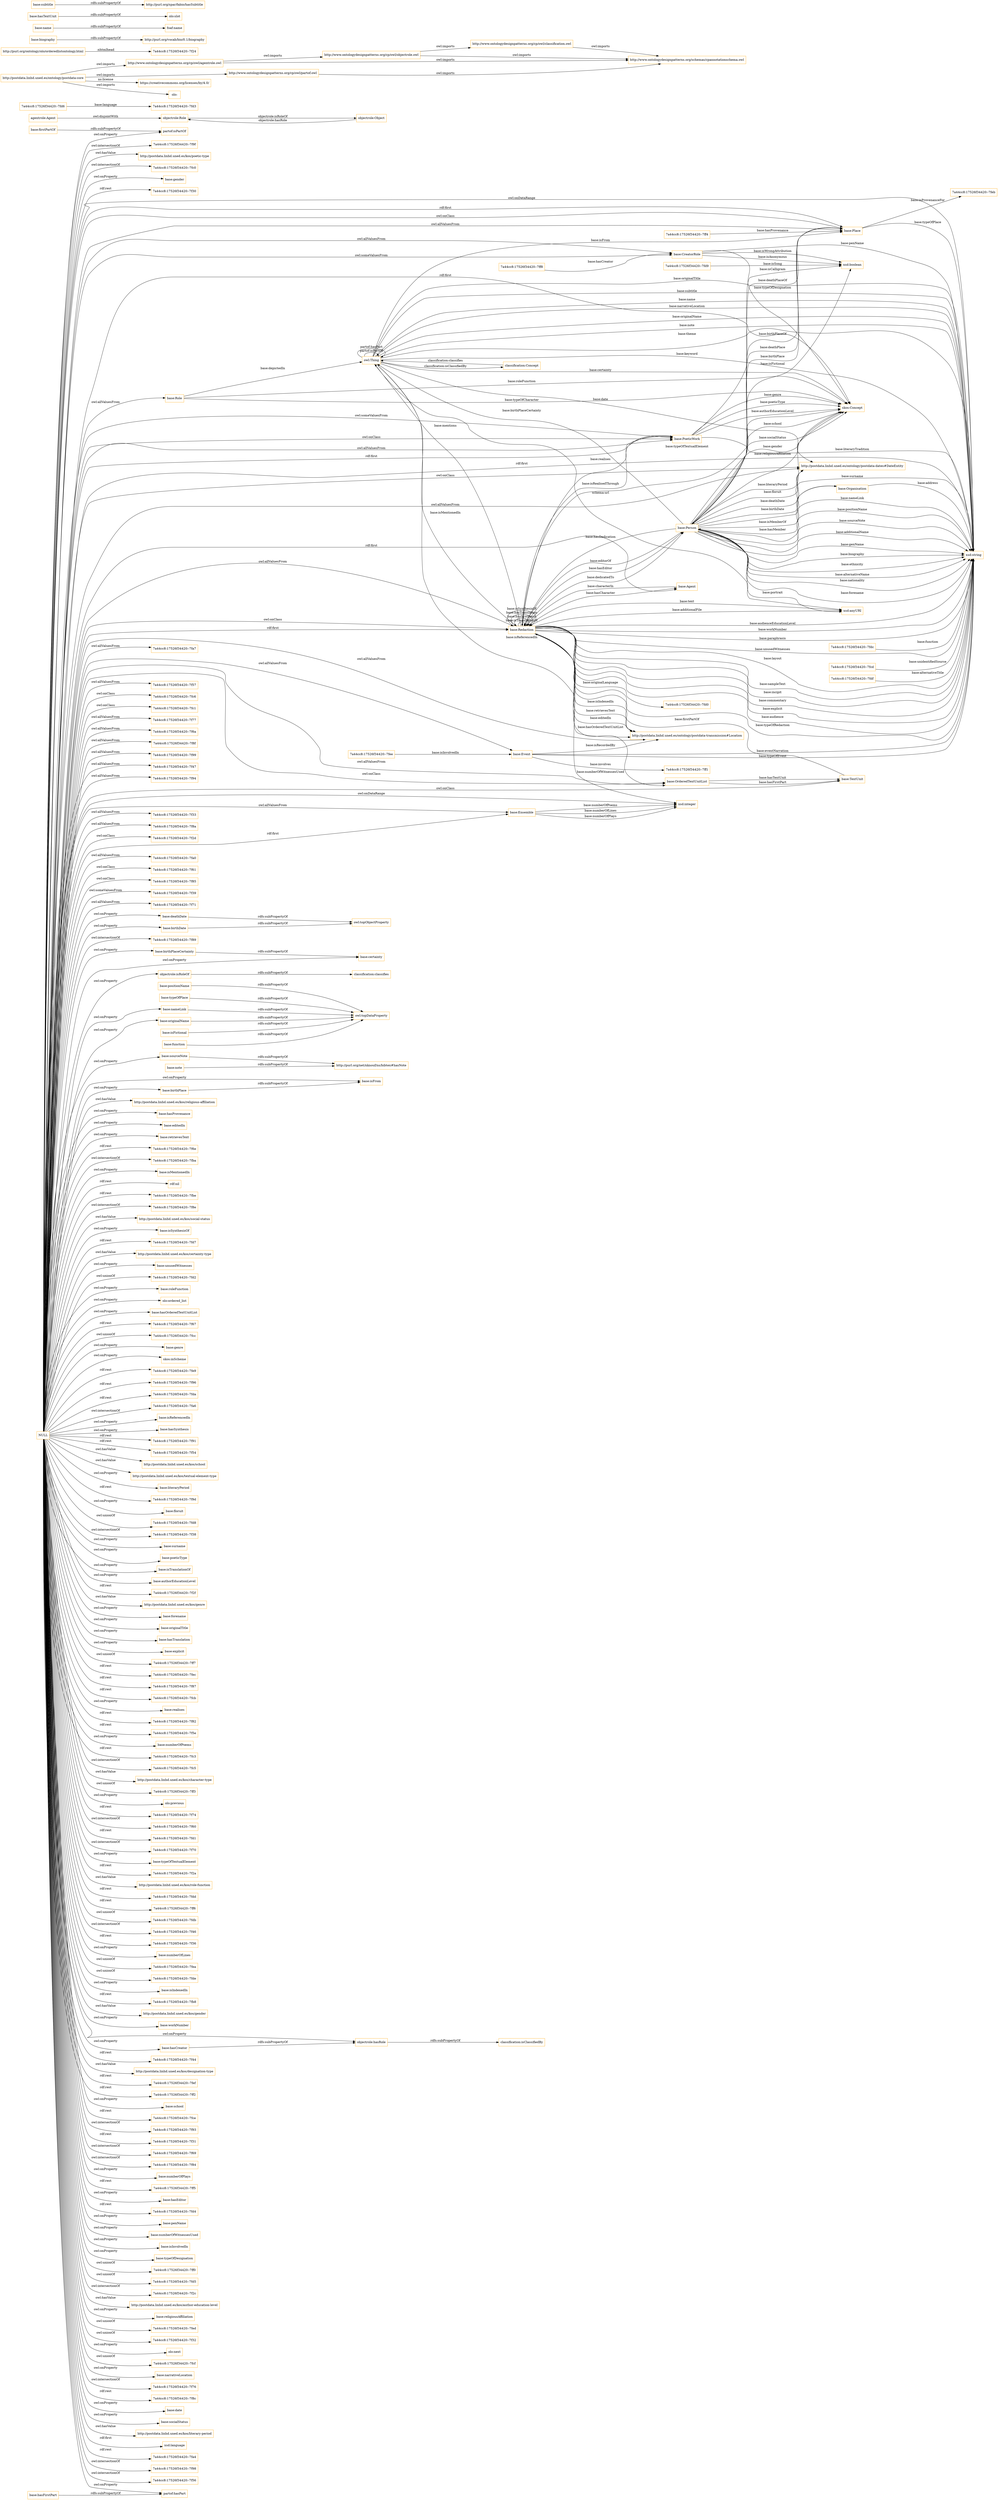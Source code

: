 digraph ar2dtool_diagram { 
rankdir=LR;
size="1501"
node [shape = rectangle, color="orange"]; "base:Role" "7a44cc8:17526f34420:-7fa7" "base:OrderedTextUnitList" "7a44cc8:17526f34420:-7f57" "7a44cc8:17526f34420:-7feb" "7a44cc8:17526f34420:-7fc6" "7a44cc8:17526f34420:-7fc1" "agentrole:Agent" "7a44cc8:17526f34420:-7f77" "7a44cc8:17526f34420:-7f6a" "7a44cc8:17526f34420:-7f8f" "base:Agent" "base:CreatorRole" "base:Person" "7a44cc8:17526f34420:-7f99" "base:Organisation" "7a44cc8:17526f34420:-7f47" "7a44cc8:17526f34420:-7f94" "base:Redaction" "base:Ensemble" "7a44cc8:17526f34420:-7fd6" "7a44cc8:17526f34420:-7f33" "7a44cc8:17526f34420:-7f8a" "7a44cc8:17526f34420:-7fee" "base:TextUnit" "skos:Concept" "http://postdata.linhd.uned.es/ontology/postdata-dates#DateEntity" "base:Place" "7a44cc8:17526f34420:-7ff4" "7a44cc8:17526f34420:-7f2d" "7a44cc8:17526f34420:-7fdc" "7a44cc8:17526f34420:-7ff1" "base:Event" "7a44cc8:17526f34420:-7fa0" "7a44cc8:17526f34420:-7f61" "7a44cc8:17526f34420:-7fd9" "7a44cc8:17526f34420:-7fcd" "7a44cc8:17526f34420:-7fdf" "7a44cc8:17526f34420:-7f85" "http://postdata.linhd.uned.es/ontology/postdata-transmission#Location" "7a44cc8:17526f34420:-7f39" "base:PoeticWork" "7a44cc8:17526f34420:-7f71" "7a44cc8:17526f34420:-7ff8" "owl:Thing" "objectrole:Role" "objectrole:Object" "classification:Concept" ; /*classes style*/
	"base:deathDate" -> "owl:topObjectProperty" [ label = "rdfs:subPropertyOf" ];
	"http://www.ontologydesignpatterns.org/cp/owl/objectrole.owl" -> "http://www.ontologydesignpatterns.org/cp/owl/classification.owl" [ label = "owl:imports" ];
	"http://www.ontologydesignpatterns.org/cp/owl/objectrole.owl" -> "http://www.ontologydesignpatterns.org/schemas/cpannotationschema.owl" [ label = "owl:imports" ];
	"http://www.ontologydesignpatterns.org/cp/owl/classification.owl" -> "http://www.ontologydesignpatterns.org/schemas/cpannotationschema.owl" [ label = "owl:imports" ];
	"http://purl.org/ontology/olo/orderedlistontology.html" -> "7a44cc8:17526f34420:-7f24" [ label = ":xhtmlhead" ];
	"base:firstPartOf" -> "partof:isPartOf" [ label = "rdfs:subPropertyOf" ];
	"agentrole:Agent" -> "objectrole:Role" [ label = "owl:disjointWith" ];
	"base:birthPlaceCertainty" -> "base:certainty" [ label = "rdfs:subPropertyOf" ];
	"base:biography" -> "http://purl.org/vocab/bio/0.1/biography" [ label = "rdfs:subPropertyOf" ];
	"objectrole:isRoleOf" -> "classification:classifies" [ label = "rdfs:subPropertyOf" ];
	"base:nameLink" -> "owl:topDataProperty" [ label = "rdfs:subPropertyOf" ];
	"base:sourceNote" -> "http://purl.org/net/nknouf/ns/bibtex#hasNote" [ label = "rdfs:subPropertyOf" ];
	"base:name" -> "foaf:name" [ label = "rdfs:subPropertyOf" ];
	"base:hasTextUnit" -> "olo:slot" [ label = "rdfs:subPropertyOf" ];
	"NULL" -> "base:birthPlace" [ label = "owl:onProperty" ];
	"NULL" -> "http://postdata.linhd.uned.es/kos/religious-affiliation" [ label = "owl:hasValue" ];
	"NULL" -> "7a44cc8:17526f34420:-7f6a" [ label = "owl:allValuesFrom" ];
	"NULL" -> "base:PoeticWork" [ label = "owl:allValuesFrom" ];
	"NULL" -> "base:CreatorRole" [ label = "owl:someValuesFrom" ];
	"NULL" -> "base:hasProvenance" [ label = "owl:onProperty" ];
	"NULL" -> "base:editedIn" [ label = "owl:onProperty" ];
	"NULL" -> "base:Place" [ label = "rdf:first" ];
	"NULL" -> "base:retrievesText" [ label = "owl:onProperty" ];
	"NULL" -> "7a44cc8:17526f34420:-7f8a" [ label = "owl:allValuesFrom" ];
	"NULL" -> "7a44cc8:17526f34420:-7f6e" [ label = "rdf:rest" ];
	"NULL" -> "7a44cc8:17526f34420:-7fba" [ label = "owl:intersectionOf" ];
	"NULL" -> "7a44cc8:17526f34420:-7fa0" [ label = "owl:allValuesFrom" ];
	"NULL" -> "base:PoeticWork" [ label = "rdf:first" ];
	"NULL" -> "base:isMentionedIn" [ label = "owl:onProperty" ];
	"NULL" -> "base:birthDate" [ label = "owl:onProperty" ];
	"NULL" -> "rdf:nil" [ label = "rdf:rest" ];
	"NULL" -> "7a44cc8:17526f34420:-7fbe" [ label = "rdf:rest" ];
	"NULL" -> "7a44cc8:17526f34420:-7f8e" [ label = "owl:intersectionOf" ];
	"NULL" -> "7a44cc8:17526f34420:-7f8f" [ label = "owl:allValuesFrom" ];
	"NULL" -> "http://postdata.linhd.uned.es/kos/social-status" [ label = "owl:hasValue" ];
	"NULL" -> "base:isSynthesisOf" [ label = "owl:onProperty" ];
	"NULL" -> "7a44cc8:17526f34420:-7fd7" [ label = "rdf:rest" ];
	"NULL" -> "base:birthPlaceCertainty" [ label = "owl:onProperty" ];
	"NULL" -> "http://postdata.linhd.uned.es/kos/certainty-type" [ label = "owl:hasValue" ];
	"NULL" -> "base:unusedWitnesses" [ label = "owl:onProperty" ];
	"NULL" -> "7a44cc8:17526f34420:-7fd2" [ label = "owl:unionOf" ];
	"NULL" -> "objectrole:isRoleOf" [ label = "owl:onProperty" ];
	"NULL" -> "base:roleFunction" [ label = "owl:onProperty" ];
	"NULL" -> "partof:isPartOf" [ label = "owl:onProperty" ];
	"NULL" -> "olo:ordered_list" [ label = "owl:onProperty" ];
	"NULL" -> "base:hasOrderedTextUnitList" [ label = "owl:onProperty" ];
	"NULL" -> "7a44cc8:17526f34420:-7fc1" [ label = "owl:onClass" ];
	"NULL" -> "7a44cc8:17526f34420:-7f67" [ label = "rdf:rest" ];
	"NULL" -> "7a44cc8:17526f34420:-7fcc" [ label = "owl:unionOf" ];
	"NULL" -> "7a44cc8:17526f34420:-7f39" [ label = "owl:someValuesFrom" ];
	"NULL" -> "base:Role" [ label = "owl:allValuesFrom" ];
	"NULL" -> "7a44cc8:17526f34420:-7f77" [ label = "owl:allValuesFrom" ];
	"NULL" -> "base:genre" [ label = "owl:onProperty" ];
	"NULL" -> "base:OrderedTextUnitList" [ label = "owl:allValuesFrom" ];
	"NULL" -> "skos:inScheme" [ label = "owl:onProperty" ];
	"NULL" -> "base:CreatorRole" [ label = "owl:allValuesFrom" ];
	"NULL" -> "http://postdata.linhd.uned.es/ontology/postdata-dates#DateEntity" [ label = "owl:onClass" ];
	"NULL" -> "base:Ensemble" [ label = "owl:allValuesFrom" ];
	"NULL" -> "7a44cc8:17526f34420:-7fe9" [ label = "rdf:rest" ];
	"NULL" -> "7a44cc8:17526f34420:-7f96" [ label = "rdf:rest" ];
	"NULL" -> "7a44cc8:17526f34420:-7fda" [ label = "rdf:rest" ];
	"NULL" -> "7a44cc8:17526f34420:-7fa6" [ label = "owl:intersectionOf" ];
	"NULL" -> "base:isReferencedIn" [ label = "owl:onProperty" ];
	"NULL" -> "base:hasSynthesis" [ label = "owl:onProperty" ];
	"NULL" -> "7a44cc8:17526f34420:-7f91" [ label = "rdf:rest" ];
	"NULL" -> "7a44cc8:17526f34420:-7f54" [ label = "rdf:rest" ];
	"NULL" -> "base:Agent" [ label = "rdf:first" ];
	"NULL" -> "http://postdata.linhd.uned.es/kos/school" [ label = "owl:hasValue" ];
	"NULL" -> "skos:Concept" [ label = "rdf:first" ];
	"NULL" -> "http://postdata.linhd.uned.es/kos/textual-element-type" [ label = "owl:hasValue" ];
	"NULL" -> "7a44cc8:17526f34420:-7f71" [ label = "owl:allValuesFrom" ];
	"NULL" -> "base:literaryPeriod" [ label = "owl:onProperty" ];
	"NULL" -> "7a44cc8:17526f34420:-7f9d" [ label = "rdf:rest" ];
	"NULL" -> "7a44cc8:17526f34420:-7f2d" [ label = "owl:onClass" ];
	"NULL" -> "base:floruit" [ label = "owl:onProperty" ];
	"NULL" -> "7a44cc8:17526f34420:-7fd8" [ label = "owl:unionOf" ];
	"NULL" -> "7a44cc8:17526f34420:-7f38" [ label = "owl:intersectionOf" ];
	"NULL" -> "xsd:string" [ label = "owl:onDataRange" ];
	"NULL" -> "base:surname" [ label = "owl:onProperty" ];
	"NULL" -> "base:poeticType" [ label = "owl:onProperty" ];
	"NULL" -> "base:isTranslationOf" [ label = "owl:onProperty" ];
	"NULL" -> "base:authorEducationLevel" [ label = "owl:onProperty" ];
	"NULL" -> "7a44cc8:17526f34420:-7f2f" [ label = "rdf:rest" ];
	"NULL" -> "http://postdata.linhd.uned.es/kos/genre" [ label = "owl:hasValue" ];
	"NULL" -> "base:forename" [ label = "owl:onProperty" ];
	"NULL" -> "base:originalTitle" [ label = "owl:onProperty" ];
	"NULL" -> "base:hasTranslation" [ label = "owl:onProperty" ];
	"NULL" -> "7a44cc8:17526f34420:-7f85" [ label = "owl:onClass" ];
	"NULL" -> "base:Redaction" [ label = "owl:allValuesFrom" ];
	"NULL" -> "base:explicit" [ label = "owl:onProperty" ];
	"NULL" -> "7a44cc8:17526f34420:-7ff7" [ label = "owl:unionOf" ];
	"NULL" -> "7a44cc8:17526f34420:-7fec" [ label = "rdf:rest" ];
	"NULL" -> "7a44cc8:17526f34420:-7f87" [ label = "rdf:rest" ];
	"NULL" -> "7a44cc8:17526f34420:-7fcb" [ label = "rdf:rest" ];
	"NULL" -> "base:realises" [ label = "owl:onProperty" ];
	"NULL" -> "7a44cc8:17526f34420:-7f82" [ label = "rdf:rest" ];
	"NULL" -> "7a44cc8:17526f34420:-7f5e" [ label = "rdf:rest" ];
	"NULL" -> "base:PoeticWork" [ label = "owl:someValuesFrom" ];
	"NULL" -> "base:numberOfPoems" [ label = "owl:onProperty" ];
	"NULL" -> "7a44cc8:17526f34420:-7fc3" [ label = "rdf:rest" ];
	"NULL" -> "7a44cc8:17526f34420:-7fc5" [ label = "owl:intersectionOf" ];
	"NULL" -> "http://postdata.linhd.uned.es/kos/character-type" [ label = "owl:hasValue" ];
	"NULL" -> "7a44cc8:17526f34420:-7ff3" [ label = "owl:unionOf" ];
	"NULL" -> "7a44cc8:17526f34420:-7f61" [ label = "owl:onClass" ];
	"NULL" -> "olo:previous" [ label = "owl:onProperty" ];
	"NULL" -> "7a44cc8:17526f34420:-7f74" [ label = "rdf:rest" ];
	"NULL" -> "7a44cc8:17526f34420:-7f60" [ label = "owl:intersectionOf" ];
	"NULL" -> "base:PoeticWork" [ label = "owl:onClass" ];
	"NULL" -> "xsd:string" [ label = "rdf:first" ];
	"NULL" -> "7a44cc8:17526f34420:-7fd1" [ label = "rdf:rest" ];
	"NULL" -> "7a44cc8:17526f34420:-7f70" [ label = "owl:intersectionOf" ];
	"NULL" -> "base:typeOfTextualElement" [ label = "owl:onProperty" ];
	"NULL" -> "7a44cc8:17526f34420:-7f2a" [ label = "rdf:rest" ];
	"NULL" -> "http://postdata.linhd.uned.es/kos/role-function" [ label = "owl:hasValue" ];
	"NULL" -> "7a44cc8:17526f34420:-7fdd" [ label = "rdf:rest" ];
	"NULL" -> "7a44cc8:17526f34420:-7ff6" [ label = "rdf:rest" ];
	"NULL" -> "7a44cc8:17526f34420:-7fdb" [ label = "owl:unionOf" ];
	"NULL" -> "7a44cc8:17526f34420:-7f46" [ label = "owl:intersectionOf" ];
	"NULL" -> "7a44cc8:17526f34420:-7f36" [ label = "rdf:rest" ];
	"NULL" -> "base:numberOfLines" [ label = "owl:onProperty" ];
	"NULL" -> "7a44cc8:17526f34420:-7fea" [ label = "owl:unionOf" ];
	"NULL" -> "7a44cc8:17526f34420:-7fde" [ label = "owl:unionOf" ];
	"NULL" -> "base:isIndexedIn" [ label = "owl:onProperty" ];
	"NULL" -> "7a44cc8:17526f34420:-7fc6" [ label = "owl:onClass" ];
	"NULL" -> "7a44cc8:17526f34420:-7fb8" [ label = "rdf:rest" ];
	"NULL" -> "http://postdata.linhd.uned.es/kos/gender" [ label = "owl:hasValue" ];
	"NULL" -> "base:workNumber" [ label = "owl:onProperty" ];
	"NULL" -> "base:hasCreator" [ label = "owl:onProperty" ];
	"NULL" -> "7a44cc8:17526f34420:-7f44" [ label = "rdf:rest" ];
	"NULL" -> "http://postdata.linhd.uned.es/kos/designation-type" [ label = "owl:hasValue" ];
	"NULL" -> "base:deathDate" [ label = "owl:onProperty" ];
	"NULL" -> "base:isFrom" [ label = "owl:onProperty" ];
	"NULL" -> "7a44cc8:17526f34420:-7fef" [ label = "rdf:rest" ];
	"NULL" -> "7a44cc8:17526f34420:-7f33" [ label = "owl:allValuesFrom" ];
	"NULL" -> "7a44cc8:17526f34420:-7ff2" [ label = "rdf:rest" ];
	"NULL" -> "base:school" [ label = "owl:onProperty" ];
	"NULL" -> "base:Redaction" [ label = "owl:onClass" ];
	"NULL" -> "7a44cc8:17526f34420:-7fce" [ label = "rdf:rest" ];
	"NULL" -> "xsd:integer" [ label = "owl:onDataRange" ];
	"NULL" -> "7a44cc8:17526f34420:-7f47" [ label = "owl:allValuesFrom" ];
	"NULL" -> "7a44cc8:17526f34420:-7f93" [ label = "owl:intersectionOf" ];
	"NULL" -> "7a44cc8:17526f34420:-7f31" [ label = "rdf:rest" ];
	"NULL" -> "7a44cc8:17526f34420:-7f57" [ label = "owl:allValuesFrom" ];
	"NULL" -> "7a44cc8:17526f34420:-7f69" [ label = "owl:intersectionOf" ];
	"NULL" -> "7a44cc8:17526f34420:-7f94" [ label = "owl:allValuesFrom" ];
	"NULL" -> "7a44cc8:17526f34420:-7f84" [ label = "owl:intersectionOf" ];
	"NULL" -> "objectrole:hasRole" [ label = "owl:onProperty" ];
	"NULL" -> "partof:hasPart" [ label = "owl:onProperty" ];
	"NULL" -> "base:Place" [ label = "owl:onClass" ];
	"NULL" -> "base:numberOfPlays" [ label = "owl:onProperty" ];
	"NULL" -> "7a44cc8:17526f34420:-7ff5" [ label = "rdf:rest" ];
	"NULL" -> "base:hasEditor" [ label = "owl:onProperty" ];
	"NULL" -> "7a44cc8:17526f34420:-7fd4" [ label = "rdf:rest" ];
	"NULL" -> "base:nameLink" [ label = "owl:onProperty" ];
	"NULL" -> "base:Ensemble" [ label = "rdf:first" ];
	"NULL" -> "base:penName" [ label = "owl:onProperty" ];
	"NULL" -> "base:numberOfWitnessesUsed" [ label = "owl:onProperty" ];
	"NULL" -> "base:isInvolvedIn" [ label = "owl:onProperty" ];
	"NULL" -> "7a44cc8:17526f34420:-7f99" [ label = "owl:allValuesFrom" ];
	"NULL" -> "base:typeOfDesignation" [ label = "owl:onProperty" ];
	"NULL" -> "7a44cc8:17526f34420:-7ff0" [ label = "owl:unionOf" ];
	"NULL" -> "http://postdata.linhd.uned.es/ontology/postdata-transmission#Location" [ label = "owl:allValuesFrom" ];
	"NULL" -> "7a44cc8:17526f34420:-7fd5" [ label = "owl:unionOf" ];
	"NULL" -> "base:Redaction" [ label = "rdf:first" ];
	"NULL" -> "7a44cc8:17526f34420:-7f2c" [ label = "owl:intersectionOf" ];
	"NULL" -> "7a44cc8:17526f34420:-7fa7" [ label = "owl:allValuesFrom" ];
	"NULL" -> "http://postdata.linhd.uned.es/kos/author-education-level" [ label = "owl:hasValue" ];
	"NULL" -> "base:originalName" [ label = "owl:onProperty" ];
	"NULL" -> "base:religiousAffiliation" [ label = "owl:onProperty" ];
	"NULL" -> "7a44cc8:17526f34420:-7fed" [ label = "owl:unionOf" ];
	"NULL" -> "7a44cc8:17526f34420:-7f32" [ label = "owl:unionOf" ];
	"NULL" -> "olo:next" [ label = "owl:onProperty" ];
	"NULL" -> "7a44cc8:17526f34420:-7fcf" [ label = "owl:unionOf" ];
	"NULL" -> "base:sourceNote" [ label = "owl:onProperty" ];
	"NULL" -> "base:narrativeLocation" [ label = "owl:onProperty" ];
	"NULL" -> "7a44cc8:17526f34420:-7f76" [ label = "owl:intersectionOf" ];
	"NULL" -> "7a44cc8:17526f34420:-7f8c" [ label = "rdf:rest" ];
	"NULL" -> "base:certainty" [ label = "owl:onProperty" ];
	"NULL" -> "base:date" [ label = "owl:onProperty" ];
	"NULL" -> "base:TextUnit" [ label = "owl:onClass" ];
	"NULL" -> "base:Place" [ label = "owl:allValuesFrom" ];
	"NULL" -> "base:socialStatus" [ label = "owl:onProperty" ];
	"NULL" -> "http://postdata.linhd.uned.es/kos/literary-period" [ label = "owl:hasValue" ];
	"NULL" -> "http://postdata.linhd.uned.es/ontology/postdata-dates#DateEntity" [ label = "owl:allValuesFrom" ];
	"NULL" -> "xsd:language" [ label = "rdf:first" ];
	"NULL" -> "7a44cc8:17526f34420:-7fa4" [ label = "rdf:rest" ];
	"NULL" -> "7a44cc8:17526f34420:-7f98" [ label = "owl:intersectionOf" ];
	"NULL" -> "7a44cc8:17526f34420:-7f56" [ label = "owl:intersectionOf" ];
	"NULL" -> "7a44cc8:17526f34420:-7f9f" [ label = "owl:intersectionOf" ];
	"NULL" -> "http://postdata.linhd.uned.es/kos/poetic-type" [ label = "owl:hasValue" ];
	"NULL" -> "7a44cc8:17526f34420:-7fc0" [ label = "owl:intersectionOf" ];
	"NULL" -> "base:gender" [ label = "owl:onProperty" ];
	"NULL" -> "base:OrderedTextUnitList" [ label = "owl:onClass" ];
	"NULL" -> "base:Event" [ label = "owl:allValuesFrom" ];
	"NULL" -> "7a44cc8:17526f34420:-7f30" [ label = "rdf:rest" ];
	"NULL" -> "7a44cc8:17526f34420:-7f89" [ label = "owl:intersectionOf" ];
	"base:hasFirstPart" -> "partof:hasPart" [ label = "rdfs:subPropertyOf" ];
	"base:hasCreator" -> "objectrole:hasRole" [ label = "rdfs:subPropertyOf" ];
	"base:birthPlace" -> "base:isFrom" [ label = "rdfs:subPropertyOf" ];
	"http://www.ontologydesignpatterns.org/cp/owl/agentrole.owl" -> "http://www.ontologydesignpatterns.org/cp/owl/objectrole.owl" [ label = "owl:imports" ];
	"http://www.ontologydesignpatterns.org/cp/owl/agentrole.owl" -> "http://www.ontologydesignpatterns.org/schemas/cpannotationschema.owl" [ label = "owl:imports" ];
	"base:isFictional" -> "owl:topDataProperty" [ label = "rdfs:subPropertyOf" ];
	"base:subtitle" -> "http://purl.org/spar/fabio/hasSubtitle" [ label = "rdfs:subPropertyOf" ];
	"base:function" -> "owl:topDataProperty" [ label = "rdfs:subPropertyOf" ];
	"base:originalName" -> "owl:topDataProperty" [ label = "rdfs:subPropertyOf" ];
	"http://www.ontologydesignpatterns.org/cp/owl/partof.owl" -> "http://www.ontologydesignpatterns.org/schemas/cpannotationschema.owl" [ label = "owl:imports" ];
	"http://postdata.linhd.uned.es/ontology/postdata-core" -> "https://creativecommons.org/licenses/by/4.0/" [ label = "ns:license" ];
	"http://postdata.linhd.uned.es/ontology/postdata-core" -> "http://www.ontologydesignpatterns.org/cp/owl/partof.owl" [ label = "owl:imports" ];
	"http://postdata.linhd.uned.es/ontology/postdata-core" -> "http://www.ontologydesignpatterns.org/cp/owl/agentrole.owl" [ label = "owl:imports" ];
	"http://postdata.linhd.uned.es/ontology/postdata-core" -> "olo:" [ label = "owl:imports" ];
	"base:note" -> "http://purl.org/net/nknouf/ns/bibtex#hasNote" [ label = "rdfs:subPropertyOf" ];
	"base:birthDate" -> "owl:topObjectProperty" [ label = "rdfs:subPropertyOf" ];
	"base:positionName" -> "owl:topDataProperty" [ label = "rdfs:subPropertyOf" ];
	"objectrole:hasRole" -> "classification:isClassifiedBy" [ label = "rdfs:subPropertyOf" ];
	"base:typeOfPlace" -> "owl:topDataProperty" [ label = "rdfs:subPropertyOf" ];
	"base:Redaction" -> "owl:Thing" [ label = "base:mentions" ];
	"base:Person" -> "xsd:boolean" [ label = "base:isFictional" ];
	"owl:Thing" -> "xsd:string" [ label = "base:narrativeLocation" ];
	"base:CreatorRole" -> "xsd:string" [ label = "base:penName" ];
	"base:Person" -> "base:Place" [ label = "base:deathPlace" ];
	"base:Ensemble" -> "xsd:integer" [ label = "base:numberOfLines" ];
	"base:Redaction" -> "xsd:string" [ label = "base:audienceEducationLevel" ];
	"base:Event" -> "xsd:string" [ label = "base:eventNarration" ];
	"base:Redaction" -> "xsd:string" [ label = "base:workNumber" ];
	"owl:Thing" -> "xsd:string" [ label = "base:originalName" ];
	"base:OrderedTextUnitList" -> "base:TextUnit" [ label = "base:hasTextUnit" ];
	"base:Redaction" -> "base:Person" [ label = "base:hasEditor" ];
	"base:Redaction" -> "xsd:string" [ label = "base:unusedWitnesses" ];
	"base:Place" -> "base:Person" [ label = "base:deathPlaceOf" ];
	"base:Person" -> "http://postdata.linhd.uned.es/ontology/postdata-dates#DateEntity" [ label = "base:floruit" ];
	"base:Person" -> "xsd:string" [ label = "base:surname" ];
	"base:Person" -> "xsd:string" [ label = "base:positionName" ];
	"classification:Concept" -> "owl:Thing" [ label = "classification:classifies" ];
	"7a44cc8:17526f34420:-7ff8" -> "base:CreatorRole" [ label = "base:hasCreator" ];
	"base:Redaction" -> "xsd:string" [ label = "base:paraphrasis" ];
	"base:Person" -> "base:Redaction" [ label = "base:hasDedication" ];
	"base:Event" -> "xsd:string" [ label = "base:typeOfEvent" ];
	"base:Person" -> "http://postdata.linhd.uned.es/ontology/postdata-dates#DateEntity" [ label = "base:deathDate" ];
	"base:Person" -> "base:Place" [ label = "base:birthPlace" ];
	"base:Event" -> "http://postdata.linhd.uned.es/ontology/postdata-transmission#Location" [ label = "base:isRecordedBy" ];
	"base:CreatorRole" -> "xsd:boolean" [ label = "base:isAnonymous" ];
	"base:Redaction" -> "base:Agent" [ label = "base:hasCharacter" ];
	"base:Redaction" -> "xsd:anyURI" [ label = "base:text" ];
	"base:Redaction" -> "xsd:anyURI" [ label = "base:additionalFile" ];
	"base:Person" -> "base:Organisation" [ label = "base:isMemberOf" ];
	"base:Redaction" -> "xsd:string" [ label = "base:layout" ];
	"base:PoeticWork" -> "xsd:boolean" [ label = "base:isCalligram" ];
	"base:Redaction" -> "http://postdata.linhd.uned.es/ontology/postdata-transmission#Location" [ label = "base:editedIn" ];
	"base:Redaction" -> "skos:Concept" [ label = "base:typeOfTextualElement" ];
	"7a44cc8:17526f34420:-7fee" -> "base:Event" [ label = "base:isInvolvedIn" ];
	"base:PoeticWork" -> "base:Redaction" [ label = "base:isRealisedThrough" ];
	"base:Redaction" -> "base:PoeticWork" [ label = "base:realises" ];
	"base:Person" -> "skos:Concept" [ label = "base:religiousAffiliation" ];
	"base:Person" -> "xsd:string" [ label = "base:sourceNote" ];
	"base:Redaction" -> "xsd:string" [ label = "base:sampleText" ];
	"base:Redaction" -> "xsd:string" [ label = "base:incipit" ];
	"base:Person" -> "http://postdata.linhd.uned.es/ontology/postdata-dates#DateEntity" [ label = "base:birthDate" ];
	"base:Person" -> "owl:Thing" [ label = "base:birthPlaceCertainty" ];
	"base:Person" -> "skos:Concept" [ label = "base:literaryPeriod" ];
	"base:Person" -> "xsd:string" [ label = "base:additionalName" ];
	"base:Person" -> "xsd:string" [ label = "base:genName" ];
	"base:Person" -> "base:Redaction" [ label = "base:editorOf" ];
	"base:CreatorRole" -> "skos:Concept" [ label = "base:typeOfDesignation" ];
	"base:Person" -> "xsd:string" [ label = "base:biography" ];
	"base:Redaction" -> "base:Redaction" [ label = "base:isTranslationOf" ];
	"owl:Thing" -> "skos:Concept" [ label = "base:certainty" ];
	"base:Redaction" -> "base:Redaction" [ label = "base:hasSynthesis" ];
	"base:Person" -> "skos:Concept" [ label = "base:school" ];
	"owl:Thing" -> "xsd:anyURI" [ label = "schema:url" ];
	"owl:Thing" -> "http://postdata.linhd.uned.es/ontology/postdata-transmission#Location" [ label = "base:isReferencedIn" ];
	"base:PoeticWork" -> "xsd:string" [ label = "base:literaryTradition" ];
	"owl:Thing" -> "xsd:string" [ label = "base:note" ];
	"7a44cc8:17526f34420:-7fcd" -> "xsd:string" [ label = "base:unidentifiedSource" ];
	"owl:Thing" -> "xsd:string" [ label = "base:theme" ];
	"base:Event" -> "7a44cc8:17526f34420:-7ff1" [ label = "base:involves" ];
	"base:Role" -> "skos:Concept" [ label = "base:roleFunction" ];
	"base:PoeticWork" -> "skos:Concept" [ label = "base:poeticType" ];
	"base:Place" -> "xsd:string" [ label = "base:typeOfPlace" ];
	"7a44cc8:17526f34420:-7fd9" -> "xsd:boolean" [ label = "base:isSong" ];
	"base:Person" -> "xsd:string" [ label = "base:nameLink" ];
	"base:Ensemble" -> "xsd:integer" [ label = "base:numberOfPlays" ];
	"base:Place" -> "base:Person" [ label = "base:birthPlaceOf" ];
	"base:Redaction" -> "http://postdata.linhd.uned.es/ontology/postdata-transmission#Location" [ label = "base:isIndexedIn" ];
	"base:Person" -> "xsd:string" [ label = "base:ethnicity" ];
	"owl:Thing" -> "xsd:string" [ label = "base:keyword" ];
	"base:Redaction" -> "xsd:string" [ label = "base:commentary" ];
	"base:Redaction" -> "base:OrderedTextUnitList" [ label = "base:hasOrderedTextUnitList" ];
	"owl:Thing" -> "xsd:string" [ label = "base:originalTitle" ];
	"base:Person" -> "skos:Concept" [ label = "base:socialStatus" ];
	"owl:Thing" -> "classification:Concept" [ label = "classification:isClassifiedBy" ];
	"owl:Thing" -> "owl:Thing" [ label = "partof:isPartOf" ];
	"7a44cc8:17526f34420:-7fdc" -> "xsd:string" [ label = "base:function" ];
	"base:PoeticWork" -> "skos:Concept" [ label = "base:authorEducationLevel" ];
	"owl:Thing" -> "base:Place" [ label = "base:isFrom" ];
	"base:Redaction" -> "base:Redaction" [ label = "base:hasTranslation" ];
	"base:CreatorRole" -> "xsd:boolean" [ label = "base:isWrongAttribution" ];
	"owl:Thing" -> "http://postdata.linhd.uned.es/ontology/postdata-dates#DateEntity" [ label = "base:date" ];
	"base:TextUnit" -> "base:Redaction" [ label = "base:firstPartOf" ];
	"base:Person" -> "xsd:string" [ label = "base:alternativeName" ];
	"objectrole:Object" -> "objectrole:Role" [ label = "objectrole:hasRole" ];
	"7a44cc8:17526f34420:-7ff4" -> "base:Place" [ label = "base:hasProvenance" ];
	"base:Person" -> "xsd:string" [ label = "base:nationality" ];
	"owl:Thing" -> "base:Redaction" [ label = "base:isMentionedIn" ];
	"base:OrderedTextUnitList" -> "base:TextUnit" [ label = "base:hasFirstPart" ];
	"base:Person" -> "xsd:anyURI" [ label = "base:portrait" ];
	"7a44cc8:17526f34420:-7fdf" -> "xsd:string" [ label = "base:alternativeTitle" ];
	"base:Organisation" -> "xsd:string" [ label = "base:address" ];
	"base:Role" -> "skos:Concept" [ label = "base:typeOfCharacter" ];
	"base:Organisation" -> "base:Person" [ label = "base:hasMember" ];
	"base:Place" -> "7a44cc8:17526f34420:-7feb" [ label = "base:isProvenanceFor" ];
	"base:Redaction" -> "xsd:string" [ label = "base:explicit" ];
	"owl:Thing" -> "xsd:string" [ label = "base:subtitle" ];
	"base:Redaction" -> "http://postdata.linhd.uned.es/ontology/postdata-transmission#Location" [ label = "base:retrievesText" ];
	"base:Person" -> "skos:Concept" [ label = "base:gender" ];
	"base:PoeticWork" -> "skos:Concept" [ label = "base:genre" ];
	"owl:Thing" -> "xsd:string" [ label = "base:name" ];
	"base:Redaction" -> "base:Person" [ label = "base:dedicatedTo" ];
	"base:Person" -> "xsd:string" [ label = "base:forename" ];
	"base:Redaction" -> "xsd:string" [ label = "base:audience" ];
	"base:Ensemble" -> "xsd:integer" [ label = "base:numberOfPoems" ];
	"base:Redaction" -> "xsd:string" [ label = "base:typeOfRedaction" ];
	"base:Redaction" -> "xsd:integer" [ label = "base:numberOfWitnessesUsed" ];
	"base:Redaction" -> "7a44cc8:17526f34420:-7fd0" [ label = "base:originalLanguage" ];
	"owl:Thing" -> "owl:Thing" [ label = "partof:hasPart" ];
	"base:Role" -> "owl:Thing" [ label = "base:depictedIn" ];
	"base:Agent" -> "base:Redaction" [ label = "base:characterIn" ];
	"7a44cc8:17526f34420:-7fd6" -> "7a44cc8:17526f34420:-7fd3" [ label = "base:language" ];
	"objectrole:Role" -> "objectrole:Object" [ label = "objectrole:isRoleOf" ];
	"base:Redaction" -> "base:Redaction" [ label = "base:isSynthesisOf" ];

}
